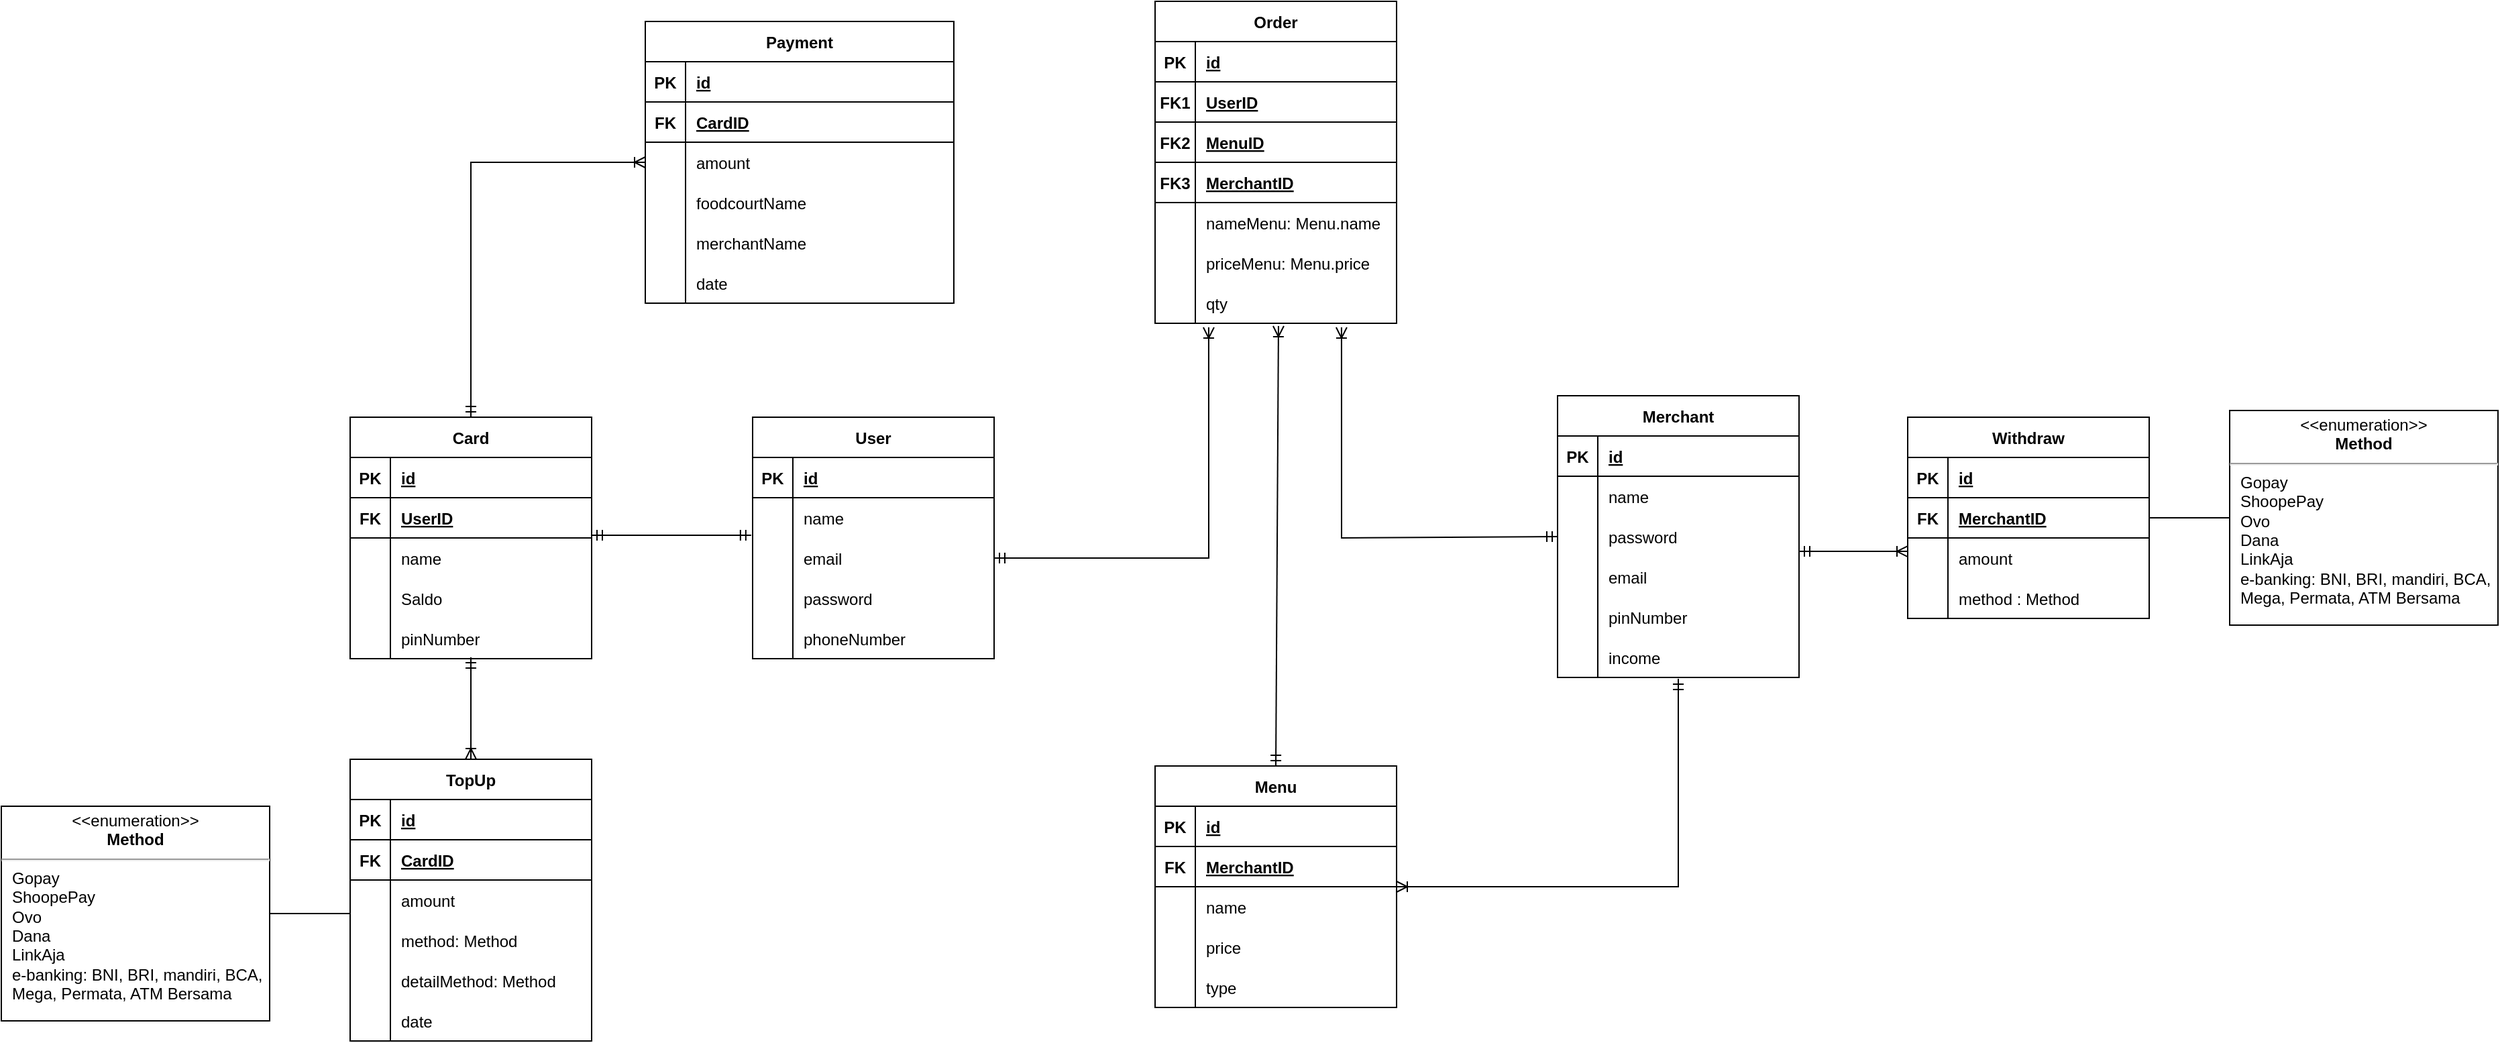 <mxfile version="20.3.0" type="device"><diagram id="R2lEEEUBdFMjLlhIrx00" name="erd"><mxGraphModel dx="868" dy="1668" grid="1" gridSize="10" guides="1" tooltips="1" connect="1" arrows="1" fold="1" page="1" pageScale="1" pageWidth="850" pageHeight="1100" math="0" shadow="0" extFonts="Permanent Marker^https://fonts.googleapis.com/css?family=Permanent+Marker"><root><mxCell id="0"/><mxCell id="1" parent="0"/><mxCell id="FqCmhWOtI6CmxMC9I2Kz-1" value="Card" style="shape=table;startSize=30;container=1;collapsible=1;childLayout=tableLayout;fixedRows=1;rowLines=0;fontStyle=1;align=center;resizeLast=1;" parent="1" vertex="1"><mxGeometry x="390" y="190" width="180" height="180" as="geometry"/></mxCell><mxCell id="FqCmhWOtI6CmxMC9I2Kz-2" value="" style="shape=tableRow;horizontal=0;startSize=0;swimlaneHead=0;swimlaneBody=0;fillColor=none;collapsible=0;dropTarget=0;points=[[0,0.5],[1,0.5]];portConstraint=eastwest;top=0;left=0;right=0;bottom=1;" parent="FqCmhWOtI6CmxMC9I2Kz-1" vertex="1"><mxGeometry y="30" width="180" height="30" as="geometry"/></mxCell><mxCell id="FqCmhWOtI6CmxMC9I2Kz-3" value="PK" style="shape=partialRectangle;connectable=0;fillColor=none;top=0;left=0;bottom=0;right=0;fontStyle=1;overflow=hidden;" parent="FqCmhWOtI6CmxMC9I2Kz-2" vertex="1"><mxGeometry width="30" height="30" as="geometry"><mxRectangle width="30" height="30" as="alternateBounds"/></mxGeometry></mxCell><mxCell id="FqCmhWOtI6CmxMC9I2Kz-4" value="id" style="shape=partialRectangle;connectable=0;fillColor=none;top=0;left=0;bottom=0;right=0;align=left;spacingLeft=6;fontStyle=5;overflow=hidden;" parent="FqCmhWOtI6CmxMC9I2Kz-2" vertex="1"><mxGeometry x="30" width="150" height="30" as="geometry"><mxRectangle width="150" height="30" as="alternateBounds"/></mxGeometry></mxCell><mxCell id="FqCmhWOtI6CmxMC9I2Kz-14" value="" style="shape=tableRow;horizontal=0;startSize=0;swimlaneHead=0;swimlaneBody=0;fillColor=none;collapsible=0;dropTarget=0;points=[[0,0.5],[1,0.5]];portConstraint=eastwest;top=0;left=0;right=0;bottom=1;" parent="FqCmhWOtI6CmxMC9I2Kz-1" vertex="1"><mxGeometry y="60" width="180" height="30" as="geometry"/></mxCell><mxCell id="FqCmhWOtI6CmxMC9I2Kz-15" value="FK" style="shape=partialRectangle;connectable=0;fillColor=none;top=0;left=0;bottom=0;right=0;fontStyle=1;overflow=hidden;" parent="FqCmhWOtI6CmxMC9I2Kz-14" vertex="1"><mxGeometry width="30" height="30" as="geometry"><mxRectangle width="30" height="30" as="alternateBounds"/></mxGeometry></mxCell><mxCell id="FqCmhWOtI6CmxMC9I2Kz-16" value="UserID" style="shape=partialRectangle;connectable=0;fillColor=none;top=0;left=0;bottom=0;right=0;align=left;spacingLeft=6;fontStyle=5;overflow=hidden;" parent="FqCmhWOtI6CmxMC9I2Kz-14" vertex="1"><mxGeometry x="30" width="150" height="30" as="geometry"><mxRectangle width="150" height="30" as="alternateBounds"/></mxGeometry></mxCell><mxCell id="FqCmhWOtI6CmxMC9I2Kz-5" value="" style="shape=tableRow;horizontal=0;startSize=0;swimlaneHead=0;swimlaneBody=0;fillColor=none;collapsible=0;dropTarget=0;points=[[0,0.5],[1,0.5]];portConstraint=eastwest;top=0;left=0;right=0;bottom=0;" parent="FqCmhWOtI6CmxMC9I2Kz-1" vertex="1"><mxGeometry y="90" width="180" height="30" as="geometry"/></mxCell><mxCell id="FqCmhWOtI6CmxMC9I2Kz-6" value="" style="shape=partialRectangle;connectable=0;fillColor=none;top=0;left=0;bottom=0;right=0;editable=1;overflow=hidden;" parent="FqCmhWOtI6CmxMC9I2Kz-5" vertex="1"><mxGeometry width="30" height="30" as="geometry"><mxRectangle width="30" height="30" as="alternateBounds"/></mxGeometry></mxCell><mxCell id="FqCmhWOtI6CmxMC9I2Kz-7" value="name" style="shape=partialRectangle;connectable=0;fillColor=none;top=0;left=0;bottom=0;right=0;align=left;spacingLeft=6;overflow=hidden;" parent="FqCmhWOtI6CmxMC9I2Kz-5" vertex="1"><mxGeometry x="30" width="150" height="30" as="geometry"><mxRectangle width="150" height="30" as="alternateBounds"/></mxGeometry></mxCell><mxCell id="FqCmhWOtI6CmxMC9I2Kz-8" value="" style="shape=tableRow;horizontal=0;startSize=0;swimlaneHead=0;swimlaneBody=0;fillColor=none;collapsible=0;dropTarget=0;points=[[0,0.5],[1,0.5]];portConstraint=eastwest;top=0;left=0;right=0;bottom=0;" parent="FqCmhWOtI6CmxMC9I2Kz-1" vertex="1"><mxGeometry y="120" width="180" height="30" as="geometry"/></mxCell><mxCell id="FqCmhWOtI6CmxMC9I2Kz-9" value="" style="shape=partialRectangle;connectable=0;fillColor=none;top=0;left=0;bottom=0;right=0;editable=1;overflow=hidden;" parent="FqCmhWOtI6CmxMC9I2Kz-8" vertex="1"><mxGeometry width="30" height="30" as="geometry"><mxRectangle width="30" height="30" as="alternateBounds"/></mxGeometry></mxCell><mxCell id="FqCmhWOtI6CmxMC9I2Kz-10" value="Saldo" style="shape=partialRectangle;connectable=0;fillColor=none;top=0;left=0;bottom=0;right=0;align=left;spacingLeft=6;overflow=hidden;" parent="FqCmhWOtI6CmxMC9I2Kz-8" vertex="1"><mxGeometry x="30" width="150" height="30" as="geometry"><mxRectangle width="150" height="30" as="alternateBounds"/></mxGeometry></mxCell><mxCell id="FqCmhWOtI6CmxMC9I2Kz-11" value="" style="shape=tableRow;horizontal=0;startSize=0;swimlaneHead=0;swimlaneBody=0;fillColor=none;collapsible=0;dropTarget=0;points=[[0,0.5],[1,0.5]];portConstraint=eastwest;top=0;left=0;right=0;bottom=0;" parent="FqCmhWOtI6CmxMC9I2Kz-1" vertex="1"><mxGeometry y="150" width="180" height="30" as="geometry"/></mxCell><mxCell id="FqCmhWOtI6CmxMC9I2Kz-12" value="" style="shape=partialRectangle;connectable=0;fillColor=none;top=0;left=0;bottom=0;right=0;editable=1;overflow=hidden;" parent="FqCmhWOtI6CmxMC9I2Kz-11" vertex="1"><mxGeometry width="30" height="30" as="geometry"><mxRectangle width="30" height="30" as="alternateBounds"/></mxGeometry></mxCell><mxCell id="FqCmhWOtI6CmxMC9I2Kz-13" value="pinNumber" style="shape=partialRectangle;connectable=0;fillColor=none;top=0;left=0;bottom=0;right=0;align=left;spacingLeft=6;overflow=hidden;" parent="FqCmhWOtI6CmxMC9I2Kz-11" vertex="1"><mxGeometry x="30" width="150" height="30" as="geometry"><mxRectangle width="150" height="30" as="alternateBounds"/></mxGeometry></mxCell><mxCell id="FqCmhWOtI6CmxMC9I2Kz-17" value="User" style="shape=table;startSize=30;container=1;collapsible=1;childLayout=tableLayout;fixedRows=1;rowLines=0;fontStyle=1;align=center;resizeLast=1;" parent="1" vertex="1"><mxGeometry x="690" y="190" width="180" height="180" as="geometry"/></mxCell><mxCell id="FqCmhWOtI6CmxMC9I2Kz-18" value="" style="shape=tableRow;horizontal=0;startSize=0;swimlaneHead=0;swimlaneBody=0;fillColor=none;collapsible=0;dropTarget=0;points=[[0,0.5],[1,0.5]];portConstraint=eastwest;top=0;left=0;right=0;bottom=1;" parent="FqCmhWOtI6CmxMC9I2Kz-17" vertex="1"><mxGeometry y="30" width="180" height="30" as="geometry"/></mxCell><mxCell id="FqCmhWOtI6CmxMC9I2Kz-19" value="PK" style="shape=partialRectangle;connectable=0;fillColor=none;top=0;left=0;bottom=0;right=0;fontStyle=1;overflow=hidden;" parent="FqCmhWOtI6CmxMC9I2Kz-18" vertex="1"><mxGeometry width="30" height="30" as="geometry"><mxRectangle width="30" height="30" as="alternateBounds"/></mxGeometry></mxCell><mxCell id="FqCmhWOtI6CmxMC9I2Kz-20" value="id" style="shape=partialRectangle;connectable=0;fillColor=none;top=0;left=0;bottom=0;right=0;align=left;spacingLeft=6;fontStyle=5;overflow=hidden;" parent="FqCmhWOtI6CmxMC9I2Kz-18" vertex="1"><mxGeometry x="30" width="150" height="30" as="geometry"><mxRectangle width="150" height="30" as="alternateBounds"/></mxGeometry></mxCell><mxCell id="FqCmhWOtI6CmxMC9I2Kz-21" value="" style="shape=tableRow;horizontal=0;startSize=0;swimlaneHead=0;swimlaneBody=0;fillColor=none;collapsible=0;dropTarget=0;points=[[0,0.5],[1,0.5]];portConstraint=eastwest;top=0;left=0;right=0;bottom=0;" parent="FqCmhWOtI6CmxMC9I2Kz-17" vertex="1"><mxGeometry y="60" width="180" height="30" as="geometry"/></mxCell><mxCell id="FqCmhWOtI6CmxMC9I2Kz-22" value="" style="shape=partialRectangle;connectable=0;fillColor=none;top=0;left=0;bottom=0;right=0;editable=1;overflow=hidden;" parent="FqCmhWOtI6CmxMC9I2Kz-21" vertex="1"><mxGeometry width="30" height="30" as="geometry"><mxRectangle width="30" height="30" as="alternateBounds"/></mxGeometry></mxCell><mxCell id="FqCmhWOtI6CmxMC9I2Kz-23" value="name" style="shape=partialRectangle;connectable=0;fillColor=none;top=0;left=0;bottom=0;right=0;align=left;spacingLeft=6;overflow=hidden;" parent="FqCmhWOtI6CmxMC9I2Kz-21" vertex="1"><mxGeometry x="30" width="150" height="30" as="geometry"><mxRectangle width="150" height="30" as="alternateBounds"/></mxGeometry></mxCell><mxCell id="FqCmhWOtI6CmxMC9I2Kz-24" value="" style="shape=tableRow;horizontal=0;startSize=0;swimlaneHead=0;swimlaneBody=0;fillColor=none;collapsible=0;dropTarget=0;points=[[0,0.5],[1,0.5]];portConstraint=eastwest;top=0;left=0;right=0;bottom=0;" parent="FqCmhWOtI6CmxMC9I2Kz-17" vertex="1"><mxGeometry y="90" width="180" height="30" as="geometry"/></mxCell><mxCell id="FqCmhWOtI6CmxMC9I2Kz-25" value="" style="shape=partialRectangle;connectable=0;fillColor=none;top=0;left=0;bottom=0;right=0;editable=1;overflow=hidden;" parent="FqCmhWOtI6CmxMC9I2Kz-24" vertex="1"><mxGeometry width="30" height="30" as="geometry"><mxRectangle width="30" height="30" as="alternateBounds"/></mxGeometry></mxCell><mxCell id="FqCmhWOtI6CmxMC9I2Kz-26" value="email" style="shape=partialRectangle;connectable=0;fillColor=none;top=0;left=0;bottom=0;right=0;align=left;spacingLeft=6;overflow=hidden;" parent="FqCmhWOtI6CmxMC9I2Kz-24" vertex="1"><mxGeometry x="30" width="150" height="30" as="geometry"><mxRectangle width="150" height="30" as="alternateBounds"/></mxGeometry></mxCell><mxCell id="FqCmhWOtI6CmxMC9I2Kz-27" value="" style="shape=tableRow;horizontal=0;startSize=0;swimlaneHead=0;swimlaneBody=0;fillColor=none;collapsible=0;dropTarget=0;points=[[0,0.5],[1,0.5]];portConstraint=eastwest;top=0;left=0;right=0;bottom=0;" parent="FqCmhWOtI6CmxMC9I2Kz-17" vertex="1"><mxGeometry y="120" width="180" height="30" as="geometry"/></mxCell><mxCell id="FqCmhWOtI6CmxMC9I2Kz-28" value="" style="shape=partialRectangle;connectable=0;fillColor=none;top=0;left=0;bottom=0;right=0;editable=1;overflow=hidden;" parent="FqCmhWOtI6CmxMC9I2Kz-27" vertex="1"><mxGeometry width="30" height="30" as="geometry"><mxRectangle width="30" height="30" as="alternateBounds"/></mxGeometry></mxCell><mxCell id="FqCmhWOtI6CmxMC9I2Kz-29" value="password" style="shape=partialRectangle;connectable=0;fillColor=none;top=0;left=0;bottom=0;right=0;align=left;spacingLeft=6;overflow=hidden;" parent="FqCmhWOtI6CmxMC9I2Kz-27" vertex="1"><mxGeometry x="30" width="150" height="30" as="geometry"><mxRectangle width="150" height="30" as="alternateBounds"/></mxGeometry></mxCell><mxCell id="FqCmhWOtI6CmxMC9I2Kz-30" value="" style="shape=tableRow;horizontal=0;startSize=0;swimlaneHead=0;swimlaneBody=0;fillColor=none;collapsible=0;dropTarget=0;points=[[0,0.5],[1,0.5]];portConstraint=eastwest;top=0;left=0;right=0;bottom=0;" parent="FqCmhWOtI6CmxMC9I2Kz-17" vertex="1"><mxGeometry y="150" width="180" height="30" as="geometry"/></mxCell><mxCell id="FqCmhWOtI6CmxMC9I2Kz-31" value="" style="shape=partialRectangle;connectable=0;fillColor=none;top=0;left=0;bottom=0;right=0;editable=1;overflow=hidden;" parent="FqCmhWOtI6CmxMC9I2Kz-30" vertex="1"><mxGeometry width="30" height="30" as="geometry"><mxRectangle width="30" height="30" as="alternateBounds"/></mxGeometry></mxCell><mxCell id="FqCmhWOtI6CmxMC9I2Kz-32" value="phoneNumber" style="shape=partialRectangle;connectable=0;fillColor=none;top=0;left=0;bottom=0;right=0;align=left;spacingLeft=6;overflow=hidden;" parent="FqCmhWOtI6CmxMC9I2Kz-30" vertex="1"><mxGeometry x="30" width="150" height="30" as="geometry"><mxRectangle width="150" height="30" as="alternateBounds"/></mxGeometry></mxCell><mxCell id="FqCmhWOtI6CmxMC9I2Kz-33" value="TopUp" style="shape=table;startSize=30;container=1;collapsible=1;childLayout=tableLayout;fixedRows=1;rowLines=0;fontStyle=1;align=center;resizeLast=1;" parent="1" vertex="1"><mxGeometry x="390" y="445" width="180" height="210" as="geometry"/></mxCell><mxCell id="FqCmhWOtI6CmxMC9I2Kz-34" value="" style="shape=tableRow;horizontal=0;startSize=0;swimlaneHead=0;swimlaneBody=0;fillColor=none;collapsible=0;dropTarget=0;points=[[0,0.5],[1,0.5]];portConstraint=eastwest;top=0;left=0;right=0;bottom=1;" parent="FqCmhWOtI6CmxMC9I2Kz-33" vertex="1"><mxGeometry y="30" width="180" height="30" as="geometry"/></mxCell><mxCell id="FqCmhWOtI6CmxMC9I2Kz-35" value="PK" style="shape=partialRectangle;connectable=0;fillColor=none;top=0;left=0;bottom=0;right=0;fontStyle=1;overflow=hidden;" parent="FqCmhWOtI6CmxMC9I2Kz-34" vertex="1"><mxGeometry width="30" height="30" as="geometry"><mxRectangle width="30" height="30" as="alternateBounds"/></mxGeometry></mxCell><mxCell id="FqCmhWOtI6CmxMC9I2Kz-36" value="id" style="shape=partialRectangle;connectable=0;fillColor=none;top=0;left=0;bottom=0;right=0;align=left;spacingLeft=6;fontStyle=5;overflow=hidden;" parent="FqCmhWOtI6CmxMC9I2Kz-34" vertex="1"><mxGeometry x="30" width="150" height="30" as="geometry"><mxRectangle width="150" height="30" as="alternateBounds"/></mxGeometry></mxCell><mxCell id="FqCmhWOtI6CmxMC9I2Kz-37" value="" style="shape=tableRow;horizontal=0;startSize=0;swimlaneHead=0;swimlaneBody=0;fillColor=none;collapsible=0;dropTarget=0;points=[[0,0.5],[1,0.5]];portConstraint=eastwest;top=0;left=0;right=0;bottom=1;" parent="FqCmhWOtI6CmxMC9I2Kz-33" vertex="1"><mxGeometry y="60" width="180" height="30" as="geometry"/></mxCell><mxCell id="FqCmhWOtI6CmxMC9I2Kz-38" value="FK" style="shape=partialRectangle;connectable=0;fillColor=none;top=0;left=0;bottom=0;right=0;fontStyle=1;overflow=hidden;" parent="FqCmhWOtI6CmxMC9I2Kz-37" vertex="1"><mxGeometry width="30" height="30" as="geometry"><mxRectangle width="30" height="30" as="alternateBounds"/></mxGeometry></mxCell><mxCell id="FqCmhWOtI6CmxMC9I2Kz-39" value="CardID" style="shape=partialRectangle;connectable=0;fillColor=none;top=0;left=0;bottom=0;right=0;align=left;spacingLeft=6;fontStyle=5;overflow=hidden;" parent="FqCmhWOtI6CmxMC9I2Kz-37" vertex="1"><mxGeometry x="30" width="150" height="30" as="geometry"><mxRectangle width="150" height="30" as="alternateBounds"/></mxGeometry></mxCell><mxCell id="FqCmhWOtI6CmxMC9I2Kz-40" value="" style="shape=tableRow;horizontal=0;startSize=0;swimlaneHead=0;swimlaneBody=0;fillColor=none;collapsible=0;dropTarget=0;points=[[0,0.5],[1,0.5]];portConstraint=eastwest;top=0;left=0;right=0;bottom=0;" parent="FqCmhWOtI6CmxMC9I2Kz-33" vertex="1"><mxGeometry y="90" width="180" height="30" as="geometry"/></mxCell><mxCell id="FqCmhWOtI6CmxMC9I2Kz-41" value="" style="shape=partialRectangle;connectable=0;fillColor=none;top=0;left=0;bottom=0;right=0;editable=1;overflow=hidden;" parent="FqCmhWOtI6CmxMC9I2Kz-40" vertex="1"><mxGeometry width="30" height="30" as="geometry"><mxRectangle width="30" height="30" as="alternateBounds"/></mxGeometry></mxCell><mxCell id="FqCmhWOtI6CmxMC9I2Kz-42" value="amount" style="shape=partialRectangle;connectable=0;fillColor=none;top=0;left=0;bottom=0;right=0;align=left;spacingLeft=6;overflow=hidden;" parent="FqCmhWOtI6CmxMC9I2Kz-40" vertex="1"><mxGeometry x="30" width="150" height="30" as="geometry"><mxRectangle width="150" height="30" as="alternateBounds"/></mxGeometry></mxCell><mxCell id="FqCmhWOtI6CmxMC9I2Kz-43" value="" style="shape=tableRow;horizontal=0;startSize=0;swimlaneHead=0;swimlaneBody=0;fillColor=none;collapsible=0;dropTarget=0;points=[[0,0.5],[1,0.5]];portConstraint=eastwest;top=0;left=0;right=0;bottom=0;" parent="FqCmhWOtI6CmxMC9I2Kz-33" vertex="1"><mxGeometry y="120" width="180" height="30" as="geometry"/></mxCell><mxCell id="FqCmhWOtI6CmxMC9I2Kz-44" value="" style="shape=partialRectangle;connectable=0;fillColor=none;top=0;left=0;bottom=0;right=0;editable=1;overflow=hidden;" parent="FqCmhWOtI6CmxMC9I2Kz-43" vertex="1"><mxGeometry width="30" height="30" as="geometry"><mxRectangle width="30" height="30" as="alternateBounds"/></mxGeometry></mxCell><mxCell id="FqCmhWOtI6CmxMC9I2Kz-45" value="method: Method" style="shape=partialRectangle;connectable=0;fillColor=none;top=0;left=0;bottom=0;right=0;align=left;spacingLeft=6;overflow=hidden;" parent="FqCmhWOtI6CmxMC9I2Kz-43" vertex="1"><mxGeometry x="30" width="150" height="30" as="geometry"><mxRectangle width="150" height="30" as="alternateBounds"/></mxGeometry></mxCell><mxCell id="FqCmhWOtI6CmxMC9I2Kz-46" value="" style="shape=tableRow;horizontal=0;startSize=0;swimlaneHead=0;swimlaneBody=0;fillColor=none;collapsible=0;dropTarget=0;points=[[0,0.5],[1,0.5]];portConstraint=eastwest;top=0;left=0;right=0;bottom=0;" parent="FqCmhWOtI6CmxMC9I2Kz-33" vertex="1"><mxGeometry y="150" width="180" height="30" as="geometry"/></mxCell><mxCell id="FqCmhWOtI6CmxMC9I2Kz-47" value="" style="shape=partialRectangle;connectable=0;fillColor=none;top=0;left=0;bottom=0;right=0;editable=1;overflow=hidden;" parent="FqCmhWOtI6CmxMC9I2Kz-46" vertex="1"><mxGeometry width="30" height="30" as="geometry"><mxRectangle width="30" height="30" as="alternateBounds"/></mxGeometry></mxCell><mxCell id="FqCmhWOtI6CmxMC9I2Kz-48" value="detailMethod: Method" style="shape=partialRectangle;connectable=0;fillColor=none;top=0;left=0;bottom=0;right=0;align=left;spacingLeft=6;overflow=hidden;" parent="FqCmhWOtI6CmxMC9I2Kz-46" vertex="1"><mxGeometry x="30" width="150" height="30" as="geometry"><mxRectangle width="150" height="30" as="alternateBounds"/></mxGeometry></mxCell><mxCell id="FqCmhWOtI6CmxMC9I2Kz-49" value="" style="shape=tableRow;horizontal=0;startSize=0;swimlaneHead=0;swimlaneBody=0;fillColor=none;collapsible=0;dropTarget=0;points=[[0,0.5],[1,0.5]];portConstraint=eastwest;top=0;left=0;right=0;bottom=0;" parent="FqCmhWOtI6CmxMC9I2Kz-33" vertex="1"><mxGeometry y="180" width="180" height="30" as="geometry"/></mxCell><mxCell id="FqCmhWOtI6CmxMC9I2Kz-50" value="" style="shape=partialRectangle;connectable=0;fillColor=none;top=0;left=0;bottom=0;right=0;editable=1;overflow=hidden;" parent="FqCmhWOtI6CmxMC9I2Kz-49" vertex="1"><mxGeometry width="30" height="30" as="geometry"><mxRectangle width="30" height="30" as="alternateBounds"/></mxGeometry></mxCell><mxCell id="FqCmhWOtI6CmxMC9I2Kz-51" value="date" style="shape=partialRectangle;connectable=0;fillColor=none;top=0;left=0;bottom=0;right=0;align=left;spacingLeft=6;overflow=hidden;" parent="FqCmhWOtI6CmxMC9I2Kz-49" vertex="1"><mxGeometry x="30" width="150" height="30" as="geometry"><mxRectangle width="150" height="30" as="alternateBounds"/></mxGeometry></mxCell><mxCell id="FqCmhWOtI6CmxMC9I2Kz-52" value="Payment" style="shape=table;startSize=30;container=1;collapsible=1;childLayout=tableLayout;fixedRows=1;rowLines=0;fontStyle=1;align=center;resizeLast=1;" parent="1" vertex="1"><mxGeometry x="610" y="-105" width="230" height="210" as="geometry"/></mxCell><mxCell id="FqCmhWOtI6CmxMC9I2Kz-53" value="" style="shape=tableRow;horizontal=0;startSize=0;swimlaneHead=0;swimlaneBody=0;fillColor=none;collapsible=0;dropTarget=0;points=[[0,0.5],[1,0.5]];portConstraint=eastwest;top=0;left=0;right=0;bottom=1;" parent="FqCmhWOtI6CmxMC9I2Kz-52" vertex="1"><mxGeometry y="30" width="230" height="30" as="geometry"/></mxCell><mxCell id="FqCmhWOtI6CmxMC9I2Kz-54" value="PK" style="shape=partialRectangle;connectable=0;fillColor=none;top=0;left=0;bottom=0;right=0;fontStyle=1;overflow=hidden;" parent="FqCmhWOtI6CmxMC9I2Kz-53" vertex="1"><mxGeometry width="30" height="30" as="geometry"><mxRectangle width="30" height="30" as="alternateBounds"/></mxGeometry></mxCell><mxCell id="FqCmhWOtI6CmxMC9I2Kz-55" value="id" style="shape=partialRectangle;connectable=0;fillColor=none;top=0;left=0;bottom=0;right=0;align=left;spacingLeft=6;fontStyle=5;overflow=hidden;" parent="FqCmhWOtI6CmxMC9I2Kz-53" vertex="1"><mxGeometry x="30" width="200" height="30" as="geometry"><mxRectangle width="200" height="30" as="alternateBounds"/></mxGeometry></mxCell><mxCell id="FqCmhWOtI6CmxMC9I2Kz-56" value="" style="shape=tableRow;horizontal=0;startSize=0;swimlaneHead=0;swimlaneBody=0;fillColor=none;collapsible=0;dropTarget=0;points=[[0,0.5],[1,0.5]];portConstraint=eastwest;top=0;left=0;right=0;bottom=1;" parent="FqCmhWOtI6CmxMC9I2Kz-52" vertex="1"><mxGeometry y="60" width="230" height="30" as="geometry"/></mxCell><mxCell id="FqCmhWOtI6CmxMC9I2Kz-57" value="FK" style="shape=partialRectangle;connectable=0;fillColor=none;top=0;left=0;bottom=0;right=0;fontStyle=1;overflow=hidden;" parent="FqCmhWOtI6CmxMC9I2Kz-56" vertex="1"><mxGeometry width="30" height="30" as="geometry"><mxRectangle width="30" height="30" as="alternateBounds"/></mxGeometry></mxCell><mxCell id="FqCmhWOtI6CmxMC9I2Kz-58" value="CardID" style="shape=partialRectangle;connectable=0;fillColor=none;top=0;left=0;bottom=0;right=0;align=left;spacingLeft=6;fontStyle=5;overflow=hidden;" parent="FqCmhWOtI6CmxMC9I2Kz-56" vertex="1"><mxGeometry x="30" width="200" height="30" as="geometry"><mxRectangle width="200" height="30" as="alternateBounds"/></mxGeometry></mxCell><mxCell id="FqCmhWOtI6CmxMC9I2Kz-59" value="" style="shape=tableRow;horizontal=0;startSize=0;swimlaneHead=0;swimlaneBody=0;fillColor=none;collapsible=0;dropTarget=0;points=[[0,0.5],[1,0.5]];portConstraint=eastwest;top=0;left=0;right=0;bottom=0;" parent="FqCmhWOtI6CmxMC9I2Kz-52" vertex="1"><mxGeometry y="90" width="230" height="30" as="geometry"/></mxCell><mxCell id="FqCmhWOtI6CmxMC9I2Kz-60" value="" style="shape=partialRectangle;connectable=0;fillColor=none;top=0;left=0;bottom=0;right=0;editable=1;overflow=hidden;" parent="FqCmhWOtI6CmxMC9I2Kz-59" vertex="1"><mxGeometry width="30" height="30" as="geometry"><mxRectangle width="30" height="30" as="alternateBounds"/></mxGeometry></mxCell><mxCell id="FqCmhWOtI6CmxMC9I2Kz-61" value="amount" style="shape=partialRectangle;connectable=0;fillColor=none;top=0;left=0;bottom=0;right=0;align=left;spacingLeft=6;overflow=hidden;" parent="FqCmhWOtI6CmxMC9I2Kz-59" vertex="1"><mxGeometry x="30" width="200" height="30" as="geometry"><mxRectangle width="200" height="30" as="alternateBounds"/></mxGeometry></mxCell><mxCell id="FqCmhWOtI6CmxMC9I2Kz-62" value="" style="shape=tableRow;horizontal=0;startSize=0;swimlaneHead=0;swimlaneBody=0;fillColor=none;collapsible=0;dropTarget=0;points=[[0,0.5],[1,0.5]];portConstraint=eastwest;top=0;left=0;right=0;bottom=0;" parent="FqCmhWOtI6CmxMC9I2Kz-52" vertex="1"><mxGeometry y="120" width="230" height="30" as="geometry"/></mxCell><mxCell id="FqCmhWOtI6CmxMC9I2Kz-63" value="" style="shape=partialRectangle;connectable=0;fillColor=none;top=0;left=0;bottom=0;right=0;editable=1;overflow=hidden;" parent="FqCmhWOtI6CmxMC9I2Kz-62" vertex="1"><mxGeometry width="30" height="30" as="geometry"><mxRectangle width="30" height="30" as="alternateBounds"/></mxGeometry></mxCell><mxCell id="FqCmhWOtI6CmxMC9I2Kz-64" value="foodcourtName" style="shape=partialRectangle;connectable=0;fillColor=none;top=0;left=0;bottom=0;right=0;align=left;spacingLeft=6;overflow=hidden;" parent="FqCmhWOtI6CmxMC9I2Kz-62" vertex="1"><mxGeometry x="30" width="200" height="30" as="geometry"><mxRectangle width="200" height="30" as="alternateBounds"/></mxGeometry></mxCell><mxCell id="FqCmhWOtI6CmxMC9I2Kz-65" value="" style="shape=tableRow;horizontal=0;startSize=0;swimlaneHead=0;swimlaneBody=0;fillColor=none;collapsible=0;dropTarget=0;points=[[0,0.5],[1,0.5]];portConstraint=eastwest;top=0;left=0;right=0;bottom=0;" parent="FqCmhWOtI6CmxMC9I2Kz-52" vertex="1"><mxGeometry y="150" width="230" height="30" as="geometry"/></mxCell><mxCell id="FqCmhWOtI6CmxMC9I2Kz-66" value="" style="shape=partialRectangle;connectable=0;fillColor=none;top=0;left=0;bottom=0;right=0;editable=1;overflow=hidden;" parent="FqCmhWOtI6CmxMC9I2Kz-65" vertex="1"><mxGeometry width="30" height="30" as="geometry"><mxRectangle width="30" height="30" as="alternateBounds"/></mxGeometry></mxCell><mxCell id="FqCmhWOtI6CmxMC9I2Kz-67" value="merchantName" style="shape=partialRectangle;connectable=0;fillColor=none;top=0;left=0;bottom=0;right=0;align=left;spacingLeft=6;overflow=hidden;" parent="FqCmhWOtI6CmxMC9I2Kz-65" vertex="1"><mxGeometry x="30" width="200" height="30" as="geometry"><mxRectangle width="200" height="30" as="alternateBounds"/></mxGeometry></mxCell><mxCell id="FqCmhWOtI6CmxMC9I2Kz-71" value="" style="shape=tableRow;horizontal=0;startSize=0;swimlaneHead=0;swimlaneBody=0;fillColor=none;collapsible=0;dropTarget=0;points=[[0,0.5],[1,0.5]];portConstraint=eastwest;top=0;left=0;right=0;bottom=0;" parent="FqCmhWOtI6CmxMC9I2Kz-52" vertex="1"><mxGeometry y="180" width="230" height="30" as="geometry"/></mxCell><mxCell id="FqCmhWOtI6CmxMC9I2Kz-72" value="" style="shape=partialRectangle;connectable=0;fillColor=none;top=0;left=0;bottom=0;right=0;editable=1;overflow=hidden;" parent="FqCmhWOtI6CmxMC9I2Kz-71" vertex="1"><mxGeometry width="30" height="30" as="geometry"><mxRectangle width="30" height="30" as="alternateBounds"/></mxGeometry></mxCell><mxCell id="FqCmhWOtI6CmxMC9I2Kz-73" value="date" style="shape=partialRectangle;connectable=0;fillColor=none;top=0;left=0;bottom=0;right=0;align=left;spacingLeft=6;overflow=hidden;" parent="FqCmhWOtI6CmxMC9I2Kz-71" vertex="1"><mxGeometry x="30" width="200" height="30" as="geometry"><mxRectangle width="200" height="30" as="alternateBounds"/></mxGeometry></mxCell><mxCell id="FqCmhWOtI6CmxMC9I2Kz-74" value="Menu" style="shape=table;startSize=30;container=1;collapsible=1;childLayout=tableLayout;fixedRows=1;rowLines=0;fontStyle=1;align=center;resizeLast=1;" parent="1" vertex="1"><mxGeometry x="990" y="450" width="180" height="180" as="geometry"/></mxCell><mxCell id="FqCmhWOtI6CmxMC9I2Kz-75" value="" style="shape=tableRow;horizontal=0;startSize=0;swimlaneHead=0;swimlaneBody=0;fillColor=none;collapsible=0;dropTarget=0;points=[[0,0.5],[1,0.5]];portConstraint=eastwest;top=0;left=0;right=0;bottom=1;" parent="FqCmhWOtI6CmxMC9I2Kz-74" vertex="1"><mxGeometry y="30" width="180" height="30" as="geometry"/></mxCell><mxCell id="FqCmhWOtI6CmxMC9I2Kz-76" value="PK" style="shape=partialRectangle;connectable=0;fillColor=none;top=0;left=0;bottom=0;right=0;fontStyle=1;overflow=hidden;" parent="FqCmhWOtI6CmxMC9I2Kz-75" vertex="1"><mxGeometry width="30" height="30" as="geometry"><mxRectangle width="30" height="30" as="alternateBounds"/></mxGeometry></mxCell><mxCell id="FqCmhWOtI6CmxMC9I2Kz-77" value="id" style="shape=partialRectangle;connectable=0;fillColor=none;top=0;left=0;bottom=0;right=0;align=left;spacingLeft=6;fontStyle=5;overflow=hidden;" parent="FqCmhWOtI6CmxMC9I2Kz-75" vertex="1"><mxGeometry x="30" width="150" height="30" as="geometry"><mxRectangle width="150" height="30" as="alternateBounds"/></mxGeometry></mxCell><mxCell id="FqCmhWOtI6CmxMC9I2Kz-78" value="" style="shape=tableRow;horizontal=0;startSize=0;swimlaneHead=0;swimlaneBody=0;fillColor=none;collapsible=0;dropTarget=0;points=[[0,0.5],[1,0.5]];portConstraint=eastwest;top=0;left=0;right=0;bottom=1;" parent="FqCmhWOtI6CmxMC9I2Kz-74" vertex="1"><mxGeometry y="60" width="180" height="30" as="geometry"/></mxCell><mxCell id="FqCmhWOtI6CmxMC9I2Kz-79" value="FK" style="shape=partialRectangle;connectable=0;fillColor=none;top=0;left=0;bottom=0;right=0;fontStyle=1;overflow=hidden;" parent="FqCmhWOtI6CmxMC9I2Kz-78" vertex="1"><mxGeometry width="30" height="30" as="geometry"><mxRectangle width="30" height="30" as="alternateBounds"/></mxGeometry></mxCell><mxCell id="FqCmhWOtI6CmxMC9I2Kz-80" value="MerchantID" style="shape=partialRectangle;connectable=0;fillColor=none;top=0;left=0;bottom=0;right=0;align=left;spacingLeft=6;fontStyle=5;overflow=hidden;" parent="FqCmhWOtI6CmxMC9I2Kz-78" vertex="1"><mxGeometry x="30" width="150" height="30" as="geometry"><mxRectangle width="150" height="30" as="alternateBounds"/></mxGeometry></mxCell><mxCell id="FqCmhWOtI6CmxMC9I2Kz-81" value="" style="shape=tableRow;horizontal=0;startSize=0;swimlaneHead=0;swimlaneBody=0;fillColor=none;collapsible=0;dropTarget=0;points=[[0,0.5],[1,0.5]];portConstraint=eastwest;top=0;left=0;right=0;bottom=0;" parent="FqCmhWOtI6CmxMC9I2Kz-74" vertex="1"><mxGeometry y="90" width="180" height="30" as="geometry"/></mxCell><mxCell id="FqCmhWOtI6CmxMC9I2Kz-82" value="" style="shape=partialRectangle;connectable=0;fillColor=none;top=0;left=0;bottom=0;right=0;editable=1;overflow=hidden;" parent="FqCmhWOtI6CmxMC9I2Kz-81" vertex="1"><mxGeometry width="30" height="30" as="geometry"><mxRectangle width="30" height="30" as="alternateBounds"/></mxGeometry></mxCell><mxCell id="FqCmhWOtI6CmxMC9I2Kz-83" value="name" style="shape=partialRectangle;connectable=0;fillColor=none;top=0;left=0;bottom=0;right=0;align=left;spacingLeft=6;overflow=hidden;" parent="FqCmhWOtI6CmxMC9I2Kz-81" vertex="1"><mxGeometry x="30" width="150" height="30" as="geometry"><mxRectangle width="150" height="30" as="alternateBounds"/></mxGeometry></mxCell><mxCell id="FqCmhWOtI6CmxMC9I2Kz-84" value="" style="shape=tableRow;horizontal=0;startSize=0;swimlaneHead=0;swimlaneBody=0;fillColor=none;collapsible=0;dropTarget=0;points=[[0,0.5],[1,0.5]];portConstraint=eastwest;top=0;left=0;right=0;bottom=0;" parent="FqCmhWOtI6CmxMC9I2Kz-74" vertex="1"><mxGeometry y="120" width="180" height="30" as="geometry"/></mxCell><mxCell id="FqCmhWOtI6CmxMC9I2Kz-85" value="" style="shape=partialRectangle;connectable=0;fillColor=none;top=0;left=0;bottom=0;right=0;editable=1;overflow=hidden;" parent="FqCmhWOtI6CmxMC9I2Kz-84" vertex="1"><mxGeometry width="30" height="30" as="geometry"><mxRectangle width="30" height="30" as="alternateBounds"/></mxGeometry></mxCell><mxCell id="FqCmhWOtI6CmxMC9I2Kz-86" value="price" style="shape=partialRectangle;connectable=0;fillColor=none;top=0;left=0;bottom=0;right=0;align=left;spacingLeft=6;overflow=hidden;" parent="FqCmhWOtI6CmxMC9I2Kz-84" vertex="1"><mxGeometry x="30" width="150" height="30" as="geometry"><mxRectangle width="150" height="30" as="alternateBounds"/></mxGeometry></mxCell><mxCell id="FqCmhWOtI6CmxMC9I2Kz-87" value="" style="shape=tableRow;horizontal=0;startSize=0;swimlaneHead=0;swimlaneBody=0;fillColor=none;collapsible=0;dropTarget=0;points=[[0,0.5],[1,0.5]];portConstraint=eastwest;top=0;left=0;right=0;bottom=0;" parent="FqCmhWOtI6CmxMC9I2Kz-74" vertex="1"><mxGeometry y="150" width="180" height="30" as="geometry"/></mxCell><mxCell id="FqCmhWOtI6CmxMC9I2Kz-88" value="" style="shape=partialRectangle;connectable=0;fillColor=none;top=0;left=0;bottom=0;right=0;editable=1;overflow=hidden;" parent="FqCmhWOtI6CmxMC9I2Kz-87" vertex="1"><mxGeometry width="30" height="30" as="geometry"><mxRectangle width="30" height="30" as="alternateBounds"/></mxGeometry></mxCell><mxCell id="FqCmhWOtI6CmxMC9I2Kz-89" value="type" style="shape=partialRectangle;connectable=0;fillColor=none;top=0;left=0;bottom=0;right=0;align=left;spacingLeft=6;overflow=hidden;" parent="FqCmhWOtI6CmxMC9I2Kz-87" vertex="1"><mxGeometry x="30" width="150" height="30" as="geometry"><mxRectangle width="150" height="30" as="alternateBounds"/></mxGeometry></mxCell><mxCell id="FqCmhWOtI6CmxMC9I2Kz-93" value="Order" style="shape=table;startSize=30;container=1;collapsible=1;childLayout=tableLayout;fixedRows=1;rowLines=0;fontStyle=1;align=center;resizeLast=1;" parent="1" vertex="1"><mxGeometry x="990" y="-120" width="180" height="240" as="geometry"/></mxCell><mxCell id="FqCmhWOtI6CmxMC9I2Kz-94" value="" style="shape=tableRow;horizontal=0;startSize=0;swimlaneHead=0;swimlaneBody=0;fillColor=none;collapsible=0;dropTarget=0;points=[[0,0.5],[1,0.5]];portConstraint=eastwest;top=0;left=0;right=0;bottom=1;" parent="FqCmhWOtI6CmxMC9I2Kz-93" vertex="1"><mxGeometry y="30" width="180" height="30" as="geometry"/></mxCell><mxCell id="FqCmhWOtI6CmxMC9I2Kz-95" value="PK" style="shape=partialRectangle;connectable=0;fillColor=none;top=0;left=0;bottom=0;right=0;fontStyle=1;overflow=hidden;" parent="FqCmhWOtI6CmxMC9I2Kz-94" vertex="1"><mxGeometry width="30" height="30" as="geometry"><mxRectangle width="30" height="30" as="alternateBounds"/></mxGeometry></mxCell><mxCell id="FqCmhWOtI6CmxMC9I2Kz-96" value="id" style="shape=partialRectangle;connectable=0;fillColor=none;top=0;left=0;bottom=0;right=0;align=left;spacingLeft=6;fontStyle=5;overflow=hidden;" parent="FqCmhWOtI6CmxMC9I2Kz-94" vertex="1"><mxGeometry x="30" width="150" height="30" as="geometry"><mxRectangle width="150" height="30" as="alternateBounds"/></mxGeometry></mxCell><mxCell id="2de8spkKU9QxAEtcT1sb-4" value="" style="shape=tableRow;horizontal=0;startSize=0;swimlaneHead=0;swimlaneBody=0;fillColor=none;collapsible=0;dropTarget=0;points=[[0,0.5],[1,0.5]];portConstraint=eastwest;top=0;left=0;right=0;bottom=1;" parent="FqCmhWOtI6CmxMC9I2Kz-93" vertex="1"><mxGeometry y="60" width="180" height="30" as="geometry"/></mxCell><mxCell id="2de8spkKU9QxAEtcT1sb-5" value="FK1" style="shape=partialRectangle;connectable=0;fillColor=none;top=0;left=0;bottom=0;right=0;fontStyle=1;overflow=hidden;" parent="2de8spkKU9QxAEtcT1sb-4" vertex="1"><mxGeometry width="30" height="30" as="geometry"><mxRectangle width="30" height="30" as="alternateBounds"/></mxGeometry></mxCell><mxCell id="2de8spkKU9QxAEtcT1sb-6" value="UserID" style="shape=partialRectangle;connectable=0;fillColor=none;top=0;left=0;bottom=0;right=0;align=left;spacingLeft=6;fontStyle=5;overflow=hidden;" parent="2de8spkKU9QxAEtcT1sb-4" vertex="1"><mxGeometry x="30" width="150" height="30" as="geometry"><mxRectangle width="150" height="30" as="alternateBounds"/></mxGeometry></mxCell><mxCell id="FqCmhWOtI6CmxMC9I2Kz-97" value="" style="shape=tableRow;horizontal=0;startSize=0;swimlaneHead=0;swimlaneBody=0;fillColor=none;collapsible=0;dropTarget=0;points=[[0,0.5],[1,0.5]];portConstraint=eastwest;top=0;left=0;right=0;bottom=1;" parent="FqCmhWOtI6CmxMC9I2Kz-93" vertex="1"><mxGeometry y="90" width="180" height="30" as="geometry"/></mxCell><mxCell id="FqCmhWOtI6CmxMC9I2Kz-98" value="FK2" style="shape=partialRectangle;connectable=0;fillColor=none;top=0;left=0;bottom=0;right=0;fontStyle=1;overflow=hidden;" parent="FqCmhWOtI6CmxMC9I2Kz-97" vertex="1"><mxGeometry width="30" height="30" as="geometry"><mxRectangle width="30" height="30" as="alternateBounds"/></mxGeometry></mxCell><mxCell id="FqCmhWOtI6CmxMC9I2Kz-99" value="MenuID" style="shape=partialRectangle;connectable=0;fillColor=none;top=0;left=0;bottom=0;right=0;align=left;spacingLeft=6;fontStyle=5;overflow=hidden;" parent="FqCmhWOtI6CmxMC9I2Kz-97" vertex="1"><mxGeometry x="30" width="150" height="30" as="geometry"><mxRectangle width="150" height="30" as="alternateBounds"/></mxGeometry></mxCell><mxCell id="2de8spkKU9QxAEtcT1sb-1" value="" style="shape=tableRow;horizontal=0;startSize=0;swimlaneHead=0;swimlaneBody=0;fillColor=none;collapsible=0;dropTarget=0;points=[[0,0.5],[1,0.5]];portConstraint=eastwest;top=0;left=0;right=0;bottom=1;" parent="FqCmhWOtI6CmxMC9I2Kz-93" vertex="1"><mxGeometry y="120" width="180" height="30" as="geometry"/></mxCell><mxCell id="2de8spkKU9QxAEtcT1sb-2" value="FK3" style="shape=partialRectangle;connectable=0;fillColor=none;top=0;left=0;bottom=0;right=0;fontStyle=1;overflow=hidden;" parent="2de8spkKU9QxAEtcT1sb-1" vertex="1"><mxGeometry width="30" height="30" as="geometry"><mxRectangle width="30" height="30" as="alternateBounds"/></mxGeometry></mxCell><mxCell id="2de8spkKU9QxAEtcT1sb-3" value="MerchantID" style="shape=partialRectangle;connectable=0;fillColor=none;top=0;left=0;bottom=0;right=0;align=left;spacingLeft=6;fontStyle=5;overflow=hidden;" parent="2de8spkKU9QxAEtcT1sb-1" vertex="1"><mxGeometry x="30" width="150" height="30" as="geometry"><mxRectangle width="150" height="30" as="alternateBounds"/></mxGeometry></mxCell><mxCell id="FqCmhWOtI6CmxMC9I2Kz-100" value="" style="shape=tableRow;horizontal=0;startSize=0;swimlaneHead=0;swimlaneBody=0;fillColor=none;collapsible=0;dropTarget=0;points=[[0,0.5],[1,0.5]];portConstraint=eastwest;top=0;left=0;right=0;bottom=0;" parent="FqCmhWOtI6CmxMC9I2Kz-93" vertex="1"><mxGeometry y="150" width="180" height="30" as="geometry"/></mxCell><mxCell id="FqCmhWOtI6CmxMC9I2Kz-101" value="" style="shape=partialRectangle;connectable=0;fillColor=none;top=0;left=0;bottom=0;right=0;editable=1;overflow=hidden;" parent="FqCmhWOtI6CmxMC9I2Kz-100" vertex="1"><mxGeometry width="30" height="30" as="geometry"><mxRectangle width="30" height="30" as="alternateBounds"/></mxGeometry></mxCell><mxCell id="FqCmhWOtI6CmxMC9I2Kz-102" value="nameMenu: Menu.name" style="shape=partialRectangle;connectable=0;fillColor=none;top=0;left=0;bottom=0;right=0;align=left;spacingLeft=6;overflow=hidden;" parent="FqCmhWOtI6CmxMC9I2Kz-100" vertex="1"><mxGeometry x="30" width="150" height="30" as="geometry"><mxRectangle width="150" height="30" as="alternateBounds"/></mxGeometry></mxCell><mxCell id="FqCmhWOtI6CmxMC9I2Kz-109" value="" style="shape=tableRow;horizontal=0;startSize=0;swimlaneHead=0;swimlaneBody=0;fillColor=none;collapsible=0;dropTarget=0;points=[[0,0.5],[1,0.5]];portConstraint=eastwest;top=0;left=0;right=0;bottom=0;" parent="FqCmhWOtI6CmxMC9I2Kz-93" vertex="1"><mxGeometry y="180" width="180" height="30" as="geometry"/></mxCell><mxCell id="FqCmhWOtI6CmxMC9I2Kz-110" value="" style="shape=partialRectangle;connectable=0;fillColor=none;top=0;left=0;bottom=0;right=0;editable=1;overflow=hidden;" parent="FqCmhWOtI6CmxMC9I2Kz-109" vertex="1"><mxGeometry width="30" height="30" as="geometry"><mxRectangle width="30" height="30" as="alternateBounds"/></mxGeometry></mxCell><mxCell id="FqCmhWOtI6CmxMC9I2Kz-111" value="priceMenu: Menu.price" style="shape=partialRectangle;connectable=0;fillColor=none;top=0;left=0;bottom=0;right=0;align=left;spacingLeft=6;overflow=hidden;" parent="FqCmhWOtI6CmxMC9I2Kz-109" vertex="1"><mxGeometry x="30" width="150" height="30" as="geometry"><mxRectangle width="150" height="30" as="alternateBounds"/></mxGeometry></mxCell><mxCell id="FqCmhWOtI6CmxMC9I2Kz-112" value="" style="shape=tableRow;horizontal=0;startSize=0;swimlaneHead=0;swimlaneBody=0;fillColor=none;collapsible=0;dropTarget=0;points=[[0,0.5],[1,0.5]];portConstraint=eastwest;top=0;left=0;right=0;bottom=0;" parent="FqCmhWOtI6CmxMC9I2Kz-93" vertex="1"><mxGeometry y="210" width="180" height="30" as="geometry"/></mxCell><mxCell id="FqCmhWOtI6CmxMC9I2Kz-113" value="" style="shape=partialRectangle;connectable=0;fillColor=none;top=0;left=0;bottom=0;right=0;editable=1;overflow=hidden;" parent="FqCmhWOtI6CmxMC9I2Kz-112" vertex="1"><mxGeometry width="30" height="30" as="geometry"><mxRectangle width="30" height="30" as="alternateBounds"/></mxGeometry></mxCell><mxCell id="FqCmhWOtI6CmxMC9I2Kz-114" value="qty" style="shape=partialRectangle;connectable=0;fillColor=none;top=0;left=0;bottom=0;right=0;align=left;spacingLeft=6;overflow=hidden;" parent="FqCmhWOtI6CmxMC9I2Kz-112" vertex="1"><mxGeometry x="30" width="150" height="30" as="geometry"><mxRectangle width="150" height="30" as="alternateBounds"/></mxGeometry></mxCell><mxCell id="FqCmhWOtI6CmxMC9I2Kz-115" value="Merchant" style="shape=table;startSize=30;container=1;collapsible=1;childLayout=tableLayout;fixedRows=1;rowLines=0;fontStyle=1;align=center;resizeLast=1;" parent="1" vertex="1"><mxGeometry x="1290" y="174" width="180" height="210" as="geometry"/></mxCell><mxCell id="FqCmhWOtI6CmxMC9I2Kz-116" value="" style="shape=tableRow;horizontal=0;startSize=0;swimlaneHead=0;swimlaneBody=0;fillColor=none;collapsible=0;dropTarget=0;points=[[0,0.5],[1,0.5]];portConstraint=eastwest;top=0;left=0;right=0;bottom=1;" parent="FqCmhWOtI6CmxMC9I2Kz-115" vertex="1"><mxGeometry y="30" width="180" height="30" as="geometry"/></mxCell><mxCell id="FqCmhWOtI6CmxMC9I2Kz-117" value="PK" style="shape=partialRectangle;connectable=0;fillColor=none;top=0;left=0;bottom=0;right=0;fontStyle=1;overflow=hidden;" parent="FqCmhWOtI6CmxMC9I2Kz-116" vertex="1"><mxGeometry width="30" height="30" as="geometry"><mxRectangle width="30" height="30" as="alternateBounds"/></mxGeometry></mxCell><mxCell id="FqCmhWOtI6CmxMC9I2Kz-118" value="id" style="shape=partialRectangle;connectable=0;fillColor=none;top=0;left=0;bottom=0;right=0;align=left;spacingLeft=6;fontStyle=5;overflow=hidden;" parent="FqCmhWOtI6CmxMC9I2Kz-116" vertex="1"><mxGeometry x="30" width="150" height="30" as="geometry"><mxRectangle width="150" height="30" as="alternateBounds"/></mxGeometry></mxCell><mxCell id="FqCmhWOtI6CmxMC9I2Kz-122" value="" style="shape=tableRow;horizontal=0;startSize=0;swimlaneHead=0;swimlaneBody=0;fillColor=none;collapsible=0;dropTarget=0;points=[[0,0.5],[1,0.5]];portConstraint=eastwest;top=0;left=0;right=0;bottom=0;" parent="FqCmhWOtI6CmxMC9I2Kz-115" vertex="1"><mxGeometry y="60" width="180" height="30" as="geometry"/></mxCell><mxCell id="FqCmhWOtI6CmxMC9I2Kz-123" value="" style="shape=partialRectangle;connectable=0;fillColor=none;top=0;left=0;bottom=0;right=0;editable=1;overflow=hidden;" parent="FqCmhWOtI6CmxMC9I2Kz-122" vertex="1"><mxGeometry width="30" height="30" as="geometry"><mxRectangle width="30" height="30" as="alternateBounds"/></mxGeometry></mxCell><mxCell id="FqCmhWOtI6CmxMC9I2Kz-124" value="name" style="shape=partialRectangle;connectable=0;fillColor=none;top=0;left=0;bottom=0;right=0;align=left;spacingLeft=6;overflow=hidden;" parent="FqCmhWOtI6CmxMC9I2Kz-122" vertex="1"><mxGeometry x="30" width="150" height="30" as="geometry"><mxRectangle width="150" height="30" as="alternateBounds"/></mxGeometry></mxCell><mxCell id="FqCmhWOtI6CmxMC9I2Kz-128" value="" style="shape=tableRow;horizontal=0;startSize=0;swimlaneHead=0;swimlaneBody=0;fillColor=none;collapsible=0;dropTarget=0;points=[[0,0.5],[1,0.5]];portConstraint=eastwest;top=0;left=0;right=0;bottom=0;" parent="FqCmhWOtI6CmxMC9I2Kz-115" vertex="1"><mxGeometry y="90" width="180" height="30" as="geometry"/></mxCell><mxCell id="FqCmhWOtI6CmxMC9I2Kz-129" value="" style="shape=partialRectangle;connectable=0;fillColor=none;top=0;left=0;bottom=0;right=0;editable=1;overflow=hidden;" parent="FqCmhWOtI6CmxMC9I2Kz-128" vertex="1"><mxGeometry width="30" height="30" as="geometry"><mxRectangle width="30" height="30" as="alternateBounds"/></mxGeometry></mxCell><mxCell id="FqCmhWOtI6CmxMC9I2Kz-130" value="password" style="shape=partialRectangle;connectable=0;fillColor=none;top=0;left=0;bottom=0;right=0;align=left;spacingLeft=6;overflow=hidden;" parent="FqCmhWOtI6CmxMC9I2Kz-128" vertex="1"><mxGeometry x="30" width="150" height="30" as="geometry"><mxRectangle width="150" height="30" as="alternateBounds"/></mxGeometry></mxCell><mxCell id="FqCmhWOtI6CmxMC9I2Kz-131" value="" style="shape=tableRow;horizontal=0;startSize=0;swimlaneHead=0;swimlaneBody=0;fillColor=none;collapsible=0;dropTarget=0;points=[[0,0.5],[1,0.5]];portConstraint=eastwest;top=0;left=0;right=0;bottom=0;" parent="FqCmhWOtI6CmxMC9I2Kz-115" vertex="1"><mxGeometry y="120" width="180" height="30" as="geometry"/></mxCell><mxCell id="FqCmhWOtI6CmxMC9I2Kz-132" value="" style="shape=partialRectangle;connectable=0;fillColor=none;top=0;left=0;bottom=0;right=0;editable=1;overflow=hidden;" parent="FqCmhWOtI6CmxMC9I2Kz-131" vertex="1"><mxGeometry width="30" height="30" as="geometry"><mxRectangle width="30" height="30" as="alternateBounds"/></mxGeometry></mxCell><mxCell id="FqCmhWOtI6CmxMC9I2Kz-133" value="email" style="shape=partialRectangle;connectable=0;fillColor=none;top=0;left=0;bottom=0;right=0;align=left;spacingLeft=6;overflow=hidden;" parent="FqCmhWOtI6CmxMC9I2Kz-131" vertex="1"><mxGeometry x="30" width="150" height="30" as="geometry"><mxRectangle width="150" height="30" as="alternateBounds"/></mxGeometry></mxCell><mxCell id="FqCmhWOtI6CmxMC9I2Kz-134" value="" style="shape=tableRow;horizontal=0;startSize=0;swimlaneHead=0;swimlaneBody=0;fillColor=none;collapsible=0;dropTarget=0;points=[[0,0.5],[1,0.5]];portConstraint=eastwest;top=0;left=0;right=0;bottom=0;" parent="FqCmhWOtI6CmxMC9I2Kz-115" vertex="1"><mxGeometry y="150" width="180" height="30" as="geometry"/></mxCell><mxCell id="FqCmhWOtI6CmxMC9I2Kz-135" value="" style="shape=partialRectangle;connectable=0;fillColor=none;top=0;left=0;bottom=0;right=0;editable=1;overflow=hidden;" parent="FqCmhWOtI6CmxMC9I2Kz-134" vertex="1"><mxGeometry width="30" height="30" as="geometry"><mxRectangle width="30" height="30" as="alternateBounds"/></mxGeometry></mxCell><mxCell id="FqCmhWOtI6CmxMC9I2Kz-136" value="pinNumber" style="shape=partialRectangle;connectable=0;fillColor=none;top=0;left=0;bottom=0;right=0;align=left;spacingLeft=6;overflow=hidden;" parent="FqCmhWOtI6CmxMC9I2Kz-134" vertex="1"><mxGeometry x="30" width="150" height="30" as="geometry"><mxRectangle width="150" height="30" as="alternateBounds"/></mxGeometry></mxCell><mxCell id="h6gKBI_yG4vDxrFzBwtM-30" value="" style="shape=tableRow;horizontal=0;startSize=0;swimlaneHead=0;swimlaneBody=0;fillColor=none;collapsible=0;dropTarget=0;points=[[0,0.5],[1,0.5]];portConstraint=eastwest;top=0;left=0;right=0;bottom=0;" parent="FqCmhWOtI6CmxMC9I2Kz-115" vertex="1"><mxGeometry y="180" width="180" height="30" as="geometry"/></mxCell><mxCell id="h6gKBI_yG4vDxrFzBwtM-31" value="" style="shape=partialRectangle;connectable=0;fillColor=none;top=0;left=0;bottom=0;right=0;editable=1;overflow=hidden;" parent="h6gKBI_yG4vDxrFzBwtM-30" vertex="1"><mxGeometry width="30" height="30" as="geometry"><mxRectangle width="30" height="30" as="alternateBounds"/></mxGeometry></mxCell><mxCell id="h6gKBI_yG4vDxrFzBwtM-32" value="income" style="shape=partialRectangle;connectable=0;fillColor=none;top=0;left=0;bottom=0;right=0;align=left;spacingLeft=6;overflow=hidden;" parent="h6gKBI_yG4vDxrFzBwtM-30" vertex="1"><mxGeometry x="30" width="150" height="30" as="geometry"><mxRectangle width="150" height="30" as="alternateBounds"/></mxGeometry></mxCell><mxCell id="FqCmhWOtI6CmxMC9I2Kz-157" value="" style="fontSize=12;html=1;endArrow=ERoneToMany;startArrow=ERmandOne;rounded=0;entryX=1;entryY=0;entryDx=0;entryDy=0;entryPerimeter=0;exitX=0.5;exitY=1.033;exitDx=0;exitDy=0;exitPerimeter=0;" parent="1" source="h6gKBI_yG4vDxrFzBwtM-30" target="FqCmhWOtI6CmxMC9I2Kz-81" edge="1"><mxGeometry width="100" height="100" relative="1" as="geometry"><mxPoint x="1390" y="410" as="sourcePoint"/><mxPoint x="1286" y="470" as="targetPoint"/><Array as="points"><mxPoint x="1380" y="540"/></Array></mxGeometry></mxCell><mxCell id="FqCmhWOtI6CmxMC9I2Kz-158" value="" style="fontSize=12;html=1;endArrow=ERoneToMany;startArrow=ERmandOne;rounded=0;exitX=0.5;exitY=0;exitDx=0;exitDy=0;entryX=0.511;entryY=1.067;entryDx=0;entryDy=0;entryPerimeter=0;" parent="1" source="FqCmhWOtI6CmxMC9I2Kz-74" target="FqCmhWOtI6CmxMC9I2Kz-112" edge="1"><mxGeometry width="100" height="100" relative="1" as="geometry"><mxPoint x="890" y="500" as="sourcePoint"/><mxPoint x="1210" y="90" as="targetPoint"/></mxGeometry></mxCell><mxCell id="FqCmhWOtI6CmxMC9I2Kz-188" value="" style="fontSize=12;html=1;endArrow=ERoneToMany;startArrow=ERmandOne;rounded=0;exitX=0.5;exitY=0.967;exitDx=0;exitDy=0;exitPerimeter=0;entryX=0.5;entryY=0;entryDx=0;entryDy=0;" parent="1" source="FqCmhWOtI6CmxMC9I2Kz-11" target="FqCmhWOtI6CmxMC9I2Kz-33" edge="1"><mxGeometry width="100" height="100" relative="1" as="geometry"><mxPoint x="690" y="450" as="sourcePoint"/><mxPoint x="790" y="350" as="targetPoint"/></mxGeometry></mxCell><mxCell id="FqCmhWOtI6CmxMC9I2Kz-189" value="" style="fontSize=12;html=1;endArrow=ERoneToMany;startArrow=ERmandOne;rounded=0;exitX=0.5;exitY=0;exitDx=0;exitDy=0;entryX=0;entryY=0.5;entryDx=0;entryDy=0;" parent="1" source="FqCmhWOtI6CmxMC9I2Kz-1" target="FqCmhWOtI6CmxMC9I2Kz-59" edge="1"><mxGeometry width="100" height="100" relative="1" as="geometry"><mxPoint x="690" y="180" as="sourcePoint"/><mxPoint x="600" y="-45" as="targetPoint"/><Array as="points"><mxPoint x="480"/></Array></mxGeometry></mxCell><mxCell id="FqCmhWOtI6CmxMC9I2Kz-191" value="" style="fontSize=12;html=1;endArrow=ERoneToMany;startArrow=ERmandOne;rounded=0;exitX=1;exitY=0.5;exitDx=0;exitDy=0;entryX=0.222;entryY=1.1;entryDx=0;entryDy=0;entryPerimeter=0;" parent="1" source="FqCmhWOtI6CmxMC9I2Kz-24" target="FqCmhWOtI6CmxMC9I2Kz-112" edge="1"><mxGeometry width="100" height="100" relative="1" as="geometry"><mxPoint x="1020" y="130" as="sourcePoint"/><mxPoint x="940" y="80" as="targetPoint"/><Array as="points"><mxPoint x="1030" y="295"/></Array></mxGeometry></mxCell><mxCell id="FqCmhWOtI6CmxMC9I2Kz-194" value="" style="fontSize=12;html=1;endArrow=ERoneToMany;startArrow=ERmandOne;rounded=0;entryX=0.772;entryY=1.1;entryDx=0;entryDy=0;entryPerimeter=0;exitX=0;exitY=0.5;exitDx=0;exitDy=0;" parent="1" source="FqCmhWOtI6CmxMC9I2Kz-128" target="FqCmhWOtI6CmxMC9I2Kz-112" edge="1"><mxGeometry width="100" height="100" relative="1" as="geometry"><mxPoint x="1280" y="290" as="sourcePoint"/><mxPoint x="1250" y="120" as="targetPoint"/><Array as="points"><mxPoint x="1129" y="280"/></Array></mxGeometry></mxCell><mxCell id="FqCmhWOtI6CmxMC9I2Kz-205" value="&lt;p style=&quot;margin:0px;margin-top:4px;text-align:center;&quot;&gt;&amp;lt;&amp;lt;enumeration&amp;gt;&amp;gt;&lt;br&gt;&lt;b&gt;Method&lt;/b&gt;&lt;/p&gt;&lt;hr&gt;&lt;p style=&quot;margin:0px;margin-left:8px;text-align:left;&quot;&gt;Gopay&lt;/p&gt;&lt;p style=&quot;margin:0px;margin-left:8px;text-align:left;&quot;&gt;ShoopePay&lt;/p&gt;&lt;p style=&quot;margin:0px;margin-left:8px;text-align:left;&quot;&gt;Ovo&lt;/p&gt;&lt;p style=&quot;margin:0px;margin-left:8px;text-align:left;&quot;&gt;Dana&lt;/p&gt;&lt;p style=&quot;margin:0px;margin-left:8px;text-align:left;&quot;&gt;LinkAja&lt;/p&gt;&lt;p style=&quot;margin:0px;margin-left:8px;text-align:left;&quot;&gt;e-banking: BNI, BRI, mandiri, BCA, Mega, Permata, ATM Bersama&lt;/p&gt;" style="shape=rect;html=1;overflow=fill;whiteSpace=wrap;" parent="1" vertex="1"><mxGeometry x="130" y="480" width="200" height="160" as="geometry"/></mxCell><mxCell id="FqCmhWOtI6CmxMC9I2Kz-206" value="" style="endArrow=none;html=1;rounded=0;exitX=1;exitY=0.5;exitDx=0;exitDy=0;entryX=0;entryY=0.833;entryDx=0;entryDy=0;entryPerimeter=0;" parent="1" source="FqCmhWOtI6CmxMC9I2Kz-205" target="FqCmhWOtI6CmxMC9I2Kz-40" edge="1"><mxGeometry width="50" height="50" relative="1" as="geometry"><mxPoint x="370" y="530" as="sourcePoint"/><mxPoint x="420" y="480" as="targetPoint"/></mxGeometry></mxCell><mxCell id="wKFkkpf9ey4m3KCYCqk1-1" value="" style="fontSize=12;html=1;endArrow=ERmandOne;startArrow=ERmandOne;rounded=0;entryX=-0.006;entryY=-0.067;entryDx=0;entryDy=0;entryPerimeter=0;exitX=1;exitY=-0.067;exitDx=0;exitDy=0;exitPerimeter=0;" parent="1" source="FqCmhWOtI6CmxMC9I2Kz-5" target="FqCmhWOtI6CmxMC9I2Kz-24" edge="1"><mxGeometry width="100" height="100" relative="1" as="geometry"><mxPoint x="550" y="360" as="sourcePoint"/><mxPoint x="650" y="260" as="targetPoint"/></mxGeometry></mxCell><mxCell id="h6gKBI_yG4vDxrFzBwtM-1" value="Withdraw" style="shape=table;startSize=30;container=1;collapsible=1;childLayout=tableLayout;fixedRows=1;rowLines=0;fontStyle=1;align=center;resizeLast=1;" parent="1" vertex="1"><mxGeometry x="1551" y="190" width="180" height="150" as="geometry"/></mxCell><mxCell id="h6gKBI_yG4vDxrFzBwtM-2" value="" style="shape=tableRow;horizontal=0;startSize=0;swimlaneHead=0;swimlaneBody=0;fillColor=none;collapsible=0;dropTarget=0;points=[[0,0.5],[1,0.5]];portConstraint=eastwest;top=0;left=0;right=0;bottom=1;" parent="h6gKBI_yG4vDxrFzBwtM-1" vertex="1"><mxGeometry y="30" width="180" height="30" as="geometry"/></mxCell><mxCell id="h6gKBI_yG4vDxrFzBwtM-3" value="PK" style="shape=partialRectangle;connectable=0;fillColor=none;top=0;left=0;bottom=0;right=0;fontStyle=1;overflow=hidden;" parent="h6gKBI_yG4vDxrFzBwtM-2" vertex="1"><mxGeometry width="30" height="30" as="geometry"><mxRectangle width="30" height="30" as="alternateBounds"/></mxGeometry></mxCell><mxCell id="h6gKBI_yG4vDxrFzBwtM-4" value="id" style="shape=partialRectangle;connectable=0;fillColor=none;top=0;left=0;bottom=0;right=0;align=left;spacingLeft=6;fontStyle=5;overflow=hidden;" parent="h6gKBI_yG4vDxrFzBwtM-2" vertex="1"><mxGeometry x="30" width="150" height="30" as="geometry"><mxRectangle width="150" height="30" as="alternateBounds"/></mxGeometry></mxCell><mxCell id="h6gKBI_yG4vDxrFzBwtM-23" value="" style="shape=tableRow;horizontal=0;startSize=0;swimlaneHead=0;swimlaneBody=0;fillColor=none;collapsible=0;dropTarget=0;points=[[0,0.5],[1,0.5]];portConstraint=eastwest;top=0;left=0;right=0;bottom=1;" parent="h6gKBI_yG4vDxrFzBwtM-1" vertex="1"><mxGeometry y="60" width="180" height="30" as="geometry"/></mxCell><mxCell id="h6gKBI_yG4vDxrFzBwtM-24" value="FK" style="shape=partialRectangle;connectable=0;fillColor=none;top=0;left=0;bottom=0;right=0;fontStyle=1;overflow=hidden;" parent="h6gKBI_yG4vDxrFzBwtM-23" vertex="1"><mxGeometry width="30" height="30" as="geometry"><mxRectangle width="30" height="30" as="alternateBounds"/></mxGeometry></mxCell><mxCell id="h6gKBI_yG4vDxrFzBwtM-25" value="MerchantID" style="shape=partialRectangle;connectable=0;fillColor=none;top=0;left=0;bottom=0;right=0;align=left;spacingLeft=6;fontStyle=5;overflow=hidden;" parent="h6gKBI_yG4vDxrFzBwtM-23" vertex="1"><mxGeometry x="30" width="150" height="30" as="geometry"><mxRectangle width="150" height="30" as="alternateBounds"/></mxGeometry></mxCell><mxCell id="h6gKBI_yG4vDxrFzBwtM-5" value="" style="shape=tableRow;horizontal=0;startSize=0;swimlaneHead=0;swimlaneBody=0;fillColor=none;collapsible=0;dropTarget=0;points=[[0,0.5],[1,0.5]];portConstraint=eastwest;top=0;left=0;right=0;bottom=0;" parent="h6gKBI_yG4vDxrFzBwtM-1" vertex="1"><mxGeometry y="90" width="180" height="30" as="geometry"/></mxCell><mxCell id="h6gKBI_yG4vDxrFzBwtM-6" value="" style="shape=partialRectangle;connectable=0;fillColor=none;top=0;left=0;bottom=0;right=0;editable=1;overflow=hidden;" parent="h6gKBI_yG4vDxrFzBwtM-5" vertex="1"><mxGeometry width="30" height="30" as="geometry"><mxRectangle width="30" height="30" as="alternateBounds"/></mxGeometry></mxCell><mxCell id="h6gKBI_yG4vDxrFzBwtM-7" value="amount" style="shape=partialRectangle;connectable=0;fillColor=none;top=0;left=0;bottom=0;right=0;align=left;spacingLeft=6;overflow=hidden;" parent="h6gKBI_yG4vDxrFzBwtM-5" vertex="1"><mxGeometry x="30" width="150" height="30" as="geometry"><mxRectangle width="150" height="30" as="alternateBounds"/></mxGeometry></mxCell><mxCell id="h6gKBI_yG4vDxrFzBwtM-8" value="" style="shape=tableRow;horizontal=0;startSize=0;swimlaneHead=0;swimlaneBody=0;fillColor=none;collapsible=0;dropTarget=0;points=[[0,0.5],[1,0.5]];portConstraint=eastwest;top=0;left=0;right=0;bottom=0;" parent="h6gKBI_yG4vDxrFzBwtM-1" vertex="1"><mxGeometry y="120" width="180" height="30" as="geometry"/></mxCell><mxCell id="h6gKBI_yG4vDxrFzBwtM-9" value="" style="shape=partialRectangle;connectable=0;fillColor=none;top=0;left=0;bottom=0;right=0;editable=1;overflow=hidden;" parent="h6gKBI_yG4vDxrFzBwtM-8" vertex="1"><mxGeometry width="30" height="30" as="geometry"><mxRectangle width="30" height="30" as="alternateBounds"/></mxGeometry></mxCell><mxCell id="h6gKBI_yG4vDxrFzBwtM-10" value="method : Method" style="shape=partialRectangle;connectable=0;fillColor=none;top=0;left=0;bottom=0;right=0;align=left;spacingLeft=6;overflow=hidden;" parent="h6gKBI_yG4vDxrFzBwtM-8" vertex="1"><mxGeometry x="30" width="150" height="30" as="geometry"><mxRectangle width="150" height="30" as="alternateBounds"/></mxGeometry></mxCell><mxCell id="h6gKBI_yG4vDxrFzBwtM-26" value="&lt;p style=&quot;margin:0px;margin-top:4px;text-align:center;&quot;&gt;&amp;lt;&amp;lt;enumeration&amp;gt;&amp;gt;&lt;br&gt;&lt;b&gt;Method&lt;/b&gt;&lt;/p&gt;&lt;hr&gt;&lt;p style=&quot;margin:0px;margin-left:8px;text-align:left;&quot;&gt;Gopay&lt;/p&gt;&lt;p style=&quot;margin:0px;margin-left:8px;text-align:left;&quot;&gt;ShoopePay&lt;/p&gt;&lt;p style=&quot;margin:0px;margin-left:8px;text-align:left;&quot;&gt;Ovo&lt;/p&gt;&lt;p style=&quot;margin:0px;margin-left:8px;text-align:left;&quot;&gt;Dana&lt;/p&gt;&lt;p style=&quot;margin:0px;margin-left:8px;text-align:left;&quot;&gt;LinkAja&lt;/p&gt;&lt;p style=&quot;margin:0px;margin-left:8px;text-align:left;&quot;&gt;e-banking: BNI, BRI, mandiri, BCA, Mega, Permata, ATM Bersama&lt;/p&gt;" style="shape=rect;html=1;overflow=fill;whiteSpace=wrap;" parent="1" vertex="1"><mxGeometry x="1791" y="185" width="200" height="160" as="geometry"/></mxCell><mxCell id="h6gKBI_yG4vDxrFzBwtM-28" value="" style="fontSize=12;html=1;endArrow=ERoneToMany;startArrow=ERmandOne;rounded=0;exitX=1;exitY=0.867;exitDx=0;exitDy=0;exitPerimeter=0;entryX=0;entryY=0.334;entryDx=0;entryDy=0;entryPerimeter=0;" parent="1" target="h6gKBI_yG4vDxrFzBwtM-5" edge="1"><mxGeometry width="100" height="100" relative="1" as="geometry"><mxPoint x="1470" y="290.01" as="sourcePoint"/><mxPoint x="1600" y="330" as="targetPoint"/></mxGeometry></mxCell><mxCell id="h6gKBI_yG4vDxrFzBwtM-29" value="" style="endArrow=none;html=1;rounded=0;entryX=0;entryY=0.5;entryDx=0;entryDy=0;exitX=1;exitY=0.5;exitDx=0;exitDy=0;" parent="1" source="h6gKBI_yG4vDxrFzBwtM-23" target="h6gKBI_yG4vDxrFzBwtM-26" edge="1"><mxGeometry width="50" height="50" relative="1" as="geometry"><mxPoint x="1530" y="410" as="sourcePoint"/><mxPoint x="1580" y="360" as="targetPoint"/></mxGeometry></mxCell></root></mxGraphModel></diagram></mxfile>